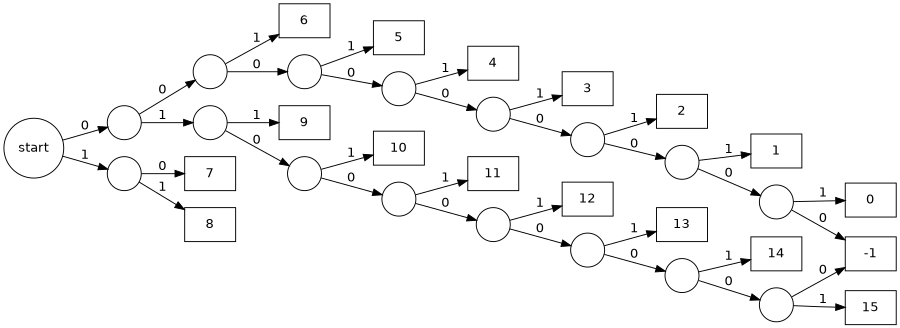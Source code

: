 digraph codebook2 {
  node [fontname="DejaVuSans"];
  edge [fontname="DejaVuSans"];
  margin = "0";
  size = "6,3";
  rankdir = "LR";

  n000000001 [shape=box,label="0"];
  n00000001 [shape=box,label="1"];
  n0000001 [shape=box,label="2"];
  n000001 [shape=box,label="3"];
  n00001 [shape=box,label="4"];
  n0001 [shape=box,label="5"];
  n001 [shape=box,label="6"];
  n10 [shape=box,label="7"];
  n11 [shape=box,label="8"];
  n011 [shape=box,label="9"];
  n0101 [shape=box,label="10"];
  n01001 [shape=box,label="11"];
  n010001 [shape=box,label="12"];
  n0100001 [shape=box,label="13"];
  n01000001 [shape=box,label="14"];
  n010000001 [shape=box,label="15"];

  error [shape=box,label="-1"];

  start [shape=circle,label="start"];
  start -> n0 [label="0"];
  start -> n1 [label="1"];

  n0 [shape=circle,label=""];
  n1 [shape=circle,label=""];

  n0 -> n00 [label="0"];
  n0 -> n01 [label="1"];

  n1 -> n10 [label="0"]; /*done*/
  n1 -> n11 [label="1"]; /*done*/

  n00 [shape=circle,label=""];
  n00 -> n000 [label="0"];
  n00 -> n001 [label="1"]; /*done*/

  n000 [shape=circle,label=""];
  n000 -> n0000 [label="0"];
  n000 -> n0001 [label="1"]; /*done*/

  n0000 [shape=circle,label=""];
  n0000 -> n00000 [label="0"];
  n0000 -> n00001 [label="1"]; /*done*/

  n00000 [shape=circle,label=""];
  n00000 -> n000000 [label="0"];
  n00000 -> n000001 [label="1"]; /*done*/

  n000000 [shape=circle,label=""];
  n000000 -> n0000000 [label="0"];
  n000000 -> n0000001 [label="1"]; /*done*/

  n0000000 [shape=circle,label=""];
  n0000000 -> n00000000 [label="0"];
  n0000000 -> n00000001 [label="1"]; /*done*/

  n00000000 [shape=circle,label=""];
  n00000000 -> error [label="0"];
  n00000000 -> n000000001 [label="1"]; /*done*/

  n01 [shape=circle,label=""];
  n01 -> n010 [label="0"];
  n01 -> n011 [label="1"]; /*done*/

  n010 [shape=circle,label=""];
  n010 -> n0100 [label="0"];
  n010 -> n0101 [label="1"]; /*done*/

  n0100 [shape=circle,label=""];
  n0100 -> n01000 [label="0"];
  n0100 -> n01001 [label="1"]; /*done*/

  n01000 [shape=circle,label=""];
  n01000 -> n010000 [label="0"];
  n01000 -> n010001 [label="1"]; /*done*/

  n010000 [shape=circle,label=""];
  n010000 -> n0100000 [label="0"];
  n010000 -> n0100001 [label="1"]; /*done*/

  n0100000 [shape=circle,label=""];
  n0100000 -> n01000000 [label="0"];
  n0100000 -> n01000001 [label="1"];

  n01000000 [shape=circle,label=""];
  n01000000 -> error [label="0"];
  n01000000 -> n010000001 [label="1"];
}
